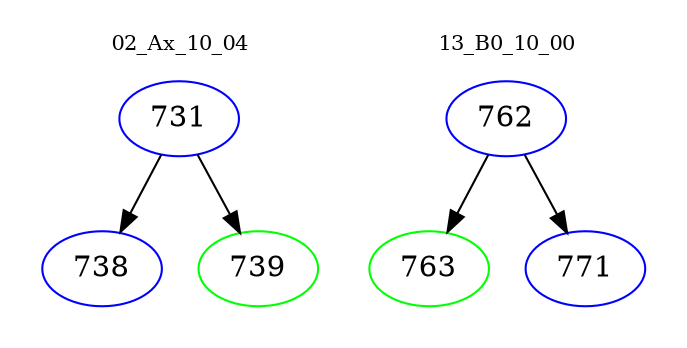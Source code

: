 digraph{
subgraph cluster_0 {
color = white
label = "02_Ax_10_04";
fontsize=10;
T0_731 [label="731", color="blue"]
T0_731 -> T0_738 [color="black"]
T0_738 [label="738", color="blue"]
T0_731 -> T0_739 [color="black"]
T0_739 [label="739", color="green"]
}
subgraph cluster_1 {
color = white
label = "13_B0_10_00";
fontsize=10;
T1_762 [label="762", color="blue"]
T1_762 -> T1_763 [color="black"]
T1_763 [label="763", color="green"]
T1_762 -> T1_771 [color="black"]
T1_771 [label="771", color="blue"]
}
}
